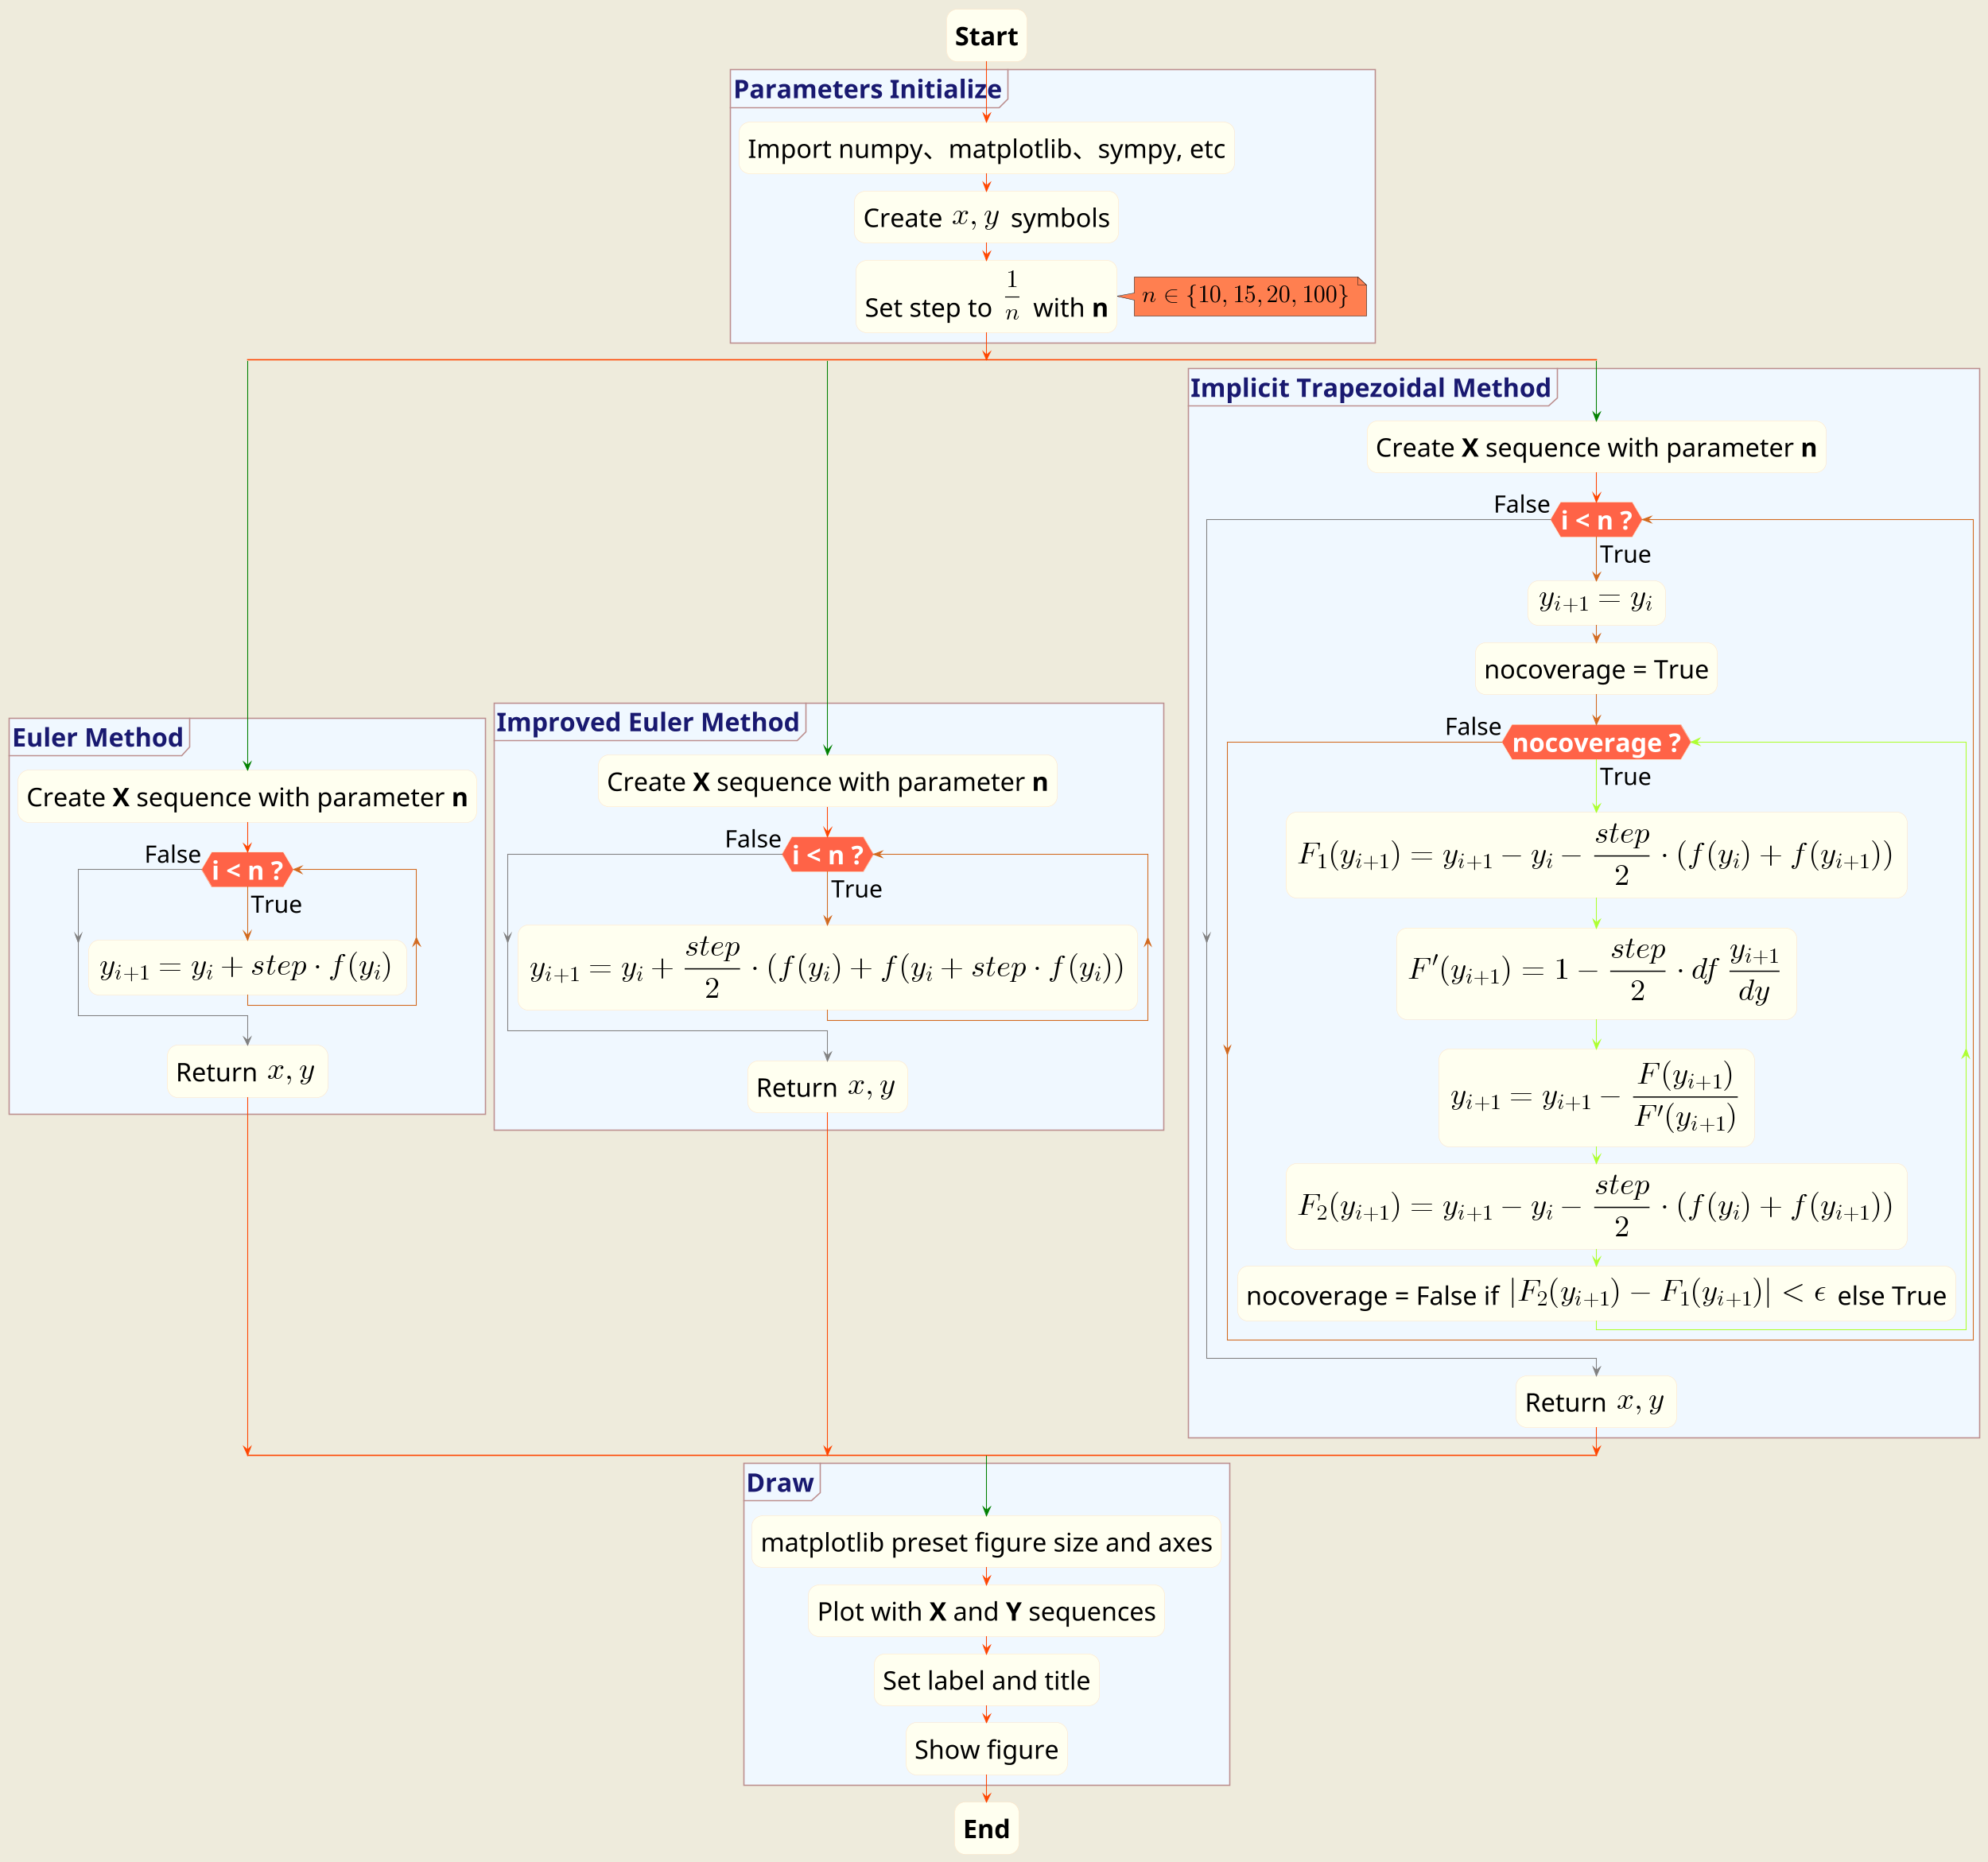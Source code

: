 @startuml differencial
scale 2500*3000
skinparam backgroundColor #EEEBDC
skinparam defaultFontName SimHei
skinparam partitionFontColor midnightblue
skinparam activity {
        ArrowColor orangered
        ArrowFontSize 28
        BorderColor bisque
        BackgroundColor ivory
        FontSize  30
        DiamondFontSize 30
        DiamondFontStyle bold
        DiamondBackgroundColor tomato
        DiamondFontColor white
}
skinparam partition {
        FontStyle bold
        FontSize  30
        BorderColor rosybrown
        BackgroundColor aliceblue
}
skinparam note {
        BackgroundColor coral
        FontSize  25
}
:<b>Start</b>;
partition "Parameters Initialize" {
        :Import numpy、matplotlib、sympy, etc;
        :Create <latex>\LARGE x, y</latex> symbols;
        :Set step to <latex>\Large \frac{1}{n}</latex> with <b>n</b>;
        note right: <latex>\Large n \in \{10,15,20,100\}</latex>
}
split
        -[#green]->
        partition "Euler Method" {
                :Create <b>X</b> sequence with parameter <b>n</b>;
                while (i < n ?) is (True)
                        -[#chocolate]->
                        :<latex>\LARGE y_{i+1} = y_i + step \cdot f(y_i)</latex>;
                        -[#chocolate]->
                endwhile (False)
                -[#gray]->
                :Return <latex>\LARGE x, y</latex>;
        }
split again
        -[#green]->
        partition "Improved Euler Method" {
                :Create <b>X</b> sequence with parameter <b>n</b>;
                while (i < n ?) is (True)
                        -[#chocolate]->
                        :<b><latex>\LARGE y_{i+1} = y_i + \frac{step}{2}\cdot\left(f(y_i)+f(y_i+step\cdot{f(y_i)}\right)</latex>;
                        -[#chocolate]->
                endwhile (False)
                -[#gray]->
                :Return <latex>\LARGE x, y</latex>;
        }
split again
        -[#green]->
        partition "Implicit Trapezoidal Method" {
                :Create <b>X</b> sequence with parameter <b>n</b>;
                while (i < n ?) is (True)
                        -[#chocolate]->
                        :<latex>\LARGE y_{i+1} = y_i</latex>;
                        -[#chocolate]->
                        :nocoverage = True;
                        -[#chocolate]->
                        while (nocoverage ?) is (True)
                                -[#greenyellow]->
                                :<latex>\LARGE F_1(y_{i+1})=y_{i+1}-y_i-\frac{step}{2}\cdot (f(y_i)+f(y_{i+1}))</latex>;
                                -[#greenyellow]->
                                :<latex>\LARGE F'(y_{i+1})=1-\frac{step}{2}\cdot df\frac{y_{i+1}}{dy}</latex>;
                                -[#greenyellow]->
                                :<latex>\LARGE y_{i+1}= y_{i+1}-\frac{F(y_{i+1})}{F'(y_{i+1})}</latex>;
                                -[#greenyellow]->
                                :<latex>\LARGE F_2(y_{i+1})=y_{i+1}-y_i-\frac{step}{2}\cdot (f(y_i)+f(y_{i+1}))</latex>;
                                -[#greenyellow]->
                                :nocoverage = False if <latex>\LARGE |F_2(y_{i+1})-F_1(y_{i+1})| < \epsilon</latex> else True;
                                -[#greenyellow]->
                        endwhile (False)
                        -[#chocolate]->
                endwhile (False)
                -[#gray]->
                :Return <latex>\LARGE x, y</latex>;
        }
end split
-[#green]->
partition Draw {
        :matplotlib preset figure size and axes;
        :Plot with <b>X</b> and <b>Y</b> sequences;
        :Set label and title;
        :Show figure;

}
:<b>End</b>;
@enduml